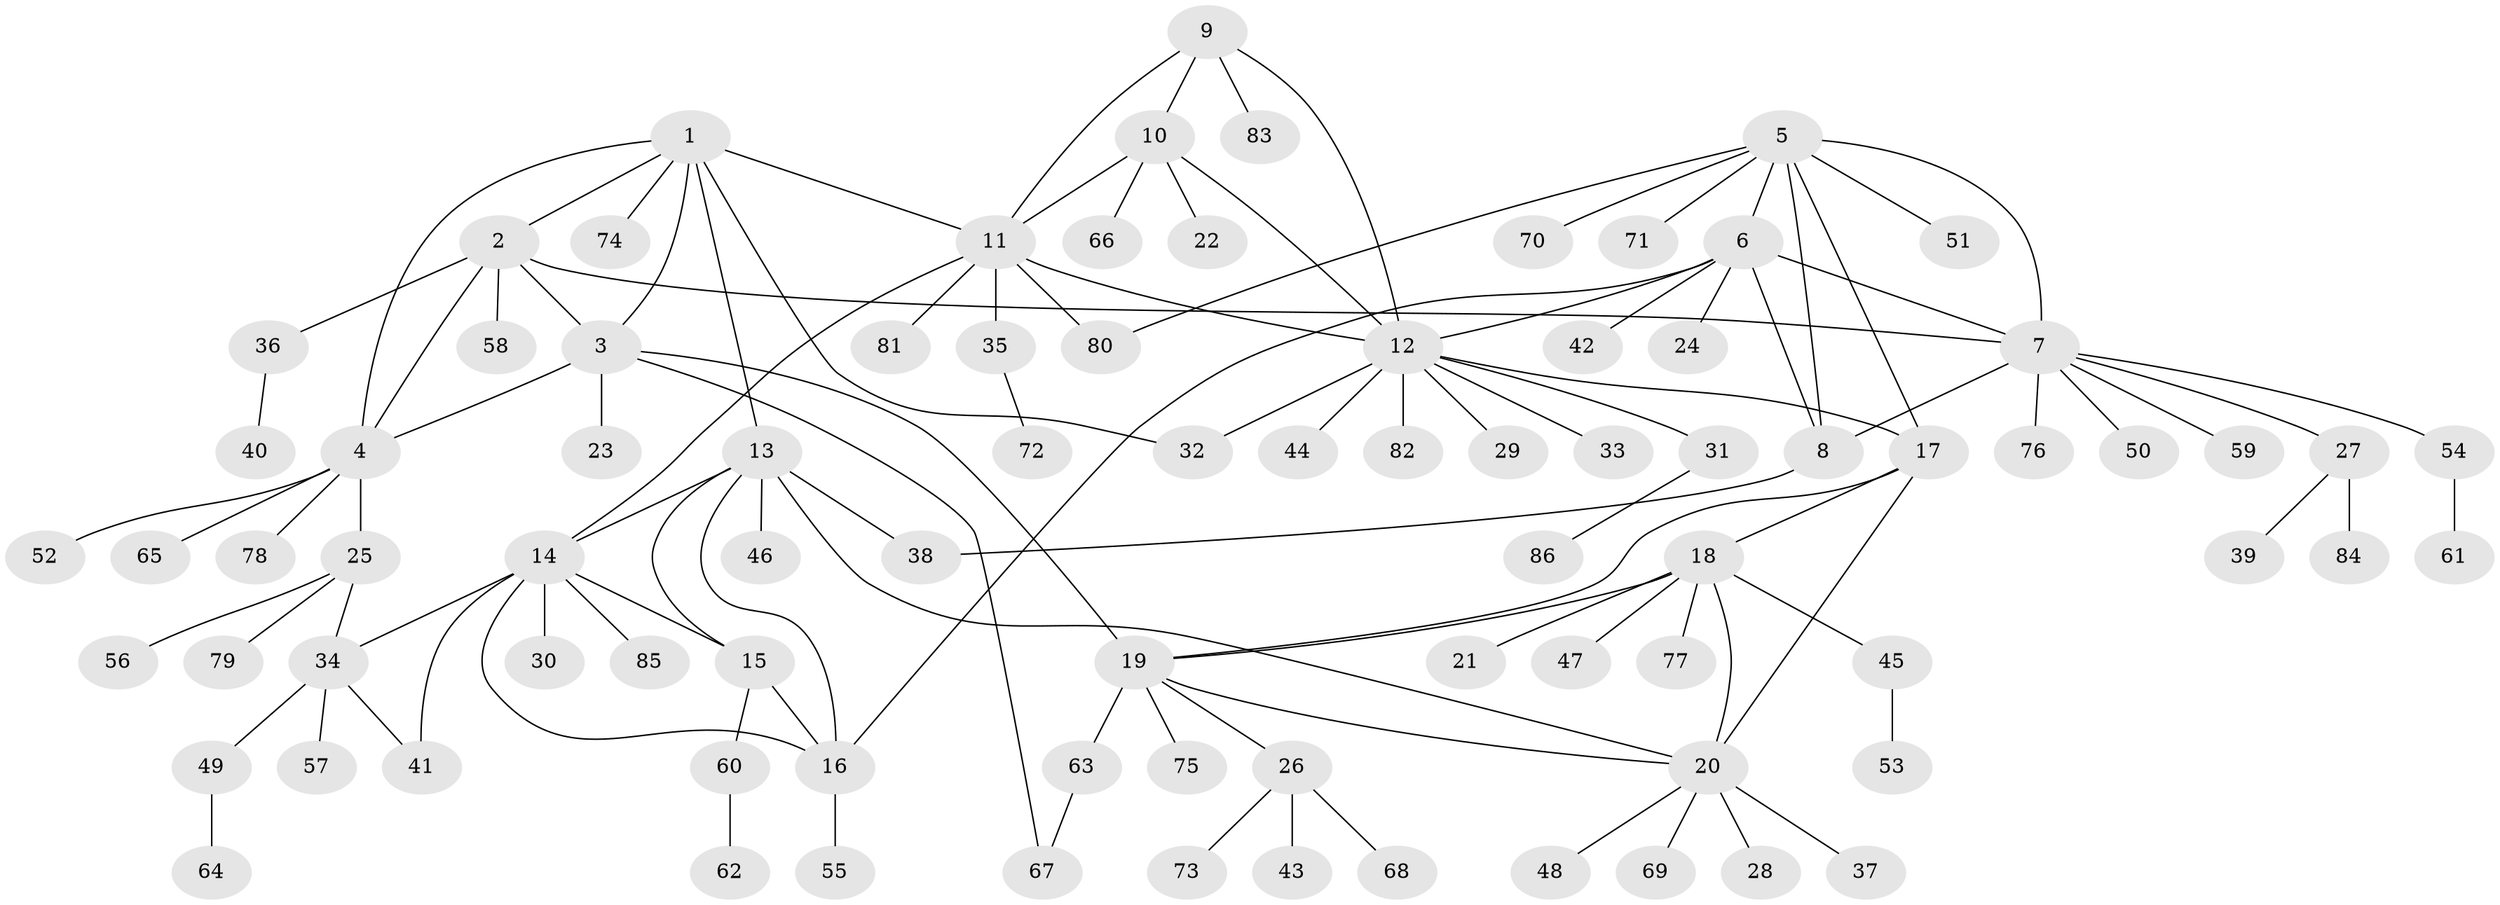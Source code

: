 // coarse degree distribution, {5: 0.08108108108108109, 7: 0.05405405405405406, 1: 0.4864864864864865, 4: 0.16216216216216217, 3: 0.02702702702702703, 6: 0.10810810810810811, 2: 0.05405405405405406, 8: 0.02702702702702703}
// Generated by graph-tools (version 1.1) at 2025/37/03/04/25 23:37:51]
// undirected, 86 vertices, 112 edges
graph export_dot {
  node [color=gray90,style=filled];
  1;
  2;
  3;
  4;
  5;
  6;
  7;
  8;
  9;
  10;
  11;
  12;
  13;
  14;
  15;
  16;
  17;
  18;
  19;
  20;
  21;
  22;
  23;
  24;
  25;
  26;
  27;
  28;
  29;
  30;
  31;
  32;
  33;
  34;
  35;
  36;
  37;
  38;
  39;
  40;
  41;
  42;
  43;
  44;
  45;
  46;
  47;
  48;
  49;
  50;
  51;
  52;
  53;
  54;
  55;
  56;
  57;
  58;
  59;
  60;
  61;
  62;
  63;
  64;
  65;
  66;
  67;
  68;
  69;
  70;
  71;
  72;
  73;
  74;
  75;
  76;
  77;
  78;
  79;
  80;
  81;
  82;
  83;
  84;
  85;
  86;
  1 -- 2;
  1 -- 3;
  1 -- 4;
  1 -- 11;
  1 -- 13;
  1 -- 32;
  1 -- 74;
  2 -- 3;
  2 -- 4;
  2 -- 7;
  2 -- 36;
  2 -- 58;
  3 -- 4;
  3 -- 19;
  3 -- 23;
  3 -- 67;
  4 -- 25;
  4 -- 52;
  4 -- 65;
  4 -- 78;
  5 -- 6;
  5 -- 7;
  5 -- 8;
  5 -- 17;
  5 -- 51;
  5 -- 70;
  5 -- 71;
  5 -- 80;
  6 -- 7;
  6 -- 8;
  6 -- 12;
  6 -- 16;
  6 -- 24;
  6 -- 42;
  7 -- 8;
  7 -- 27;
  7 -- 50;
  7 -- 54;
  7 -- 59;
  7 -- 76;
  8 -- 38;
  9 -- 10;
  9 -- 11;
  9 -- 12;
  9 -- 83;
  10 -- 11;
  10 -- 12;
  10 -- 22;
  10 -- 66;
  11 -- 12;
  11 -- 14;
  11 -- 35;
  11 -- 80;
  11 -- 81;
  12 -- 17;
  12 -- 29;
  12 -- 31;
  12 -- 32;
  12 -- 33;
  12 -- 44;
  12 -- 82;
  13 -- 14;
  13 -- 15;
  13 -- 16;
  13 -- 20;
  13 -- 38;
  13 -- 46;
  14 -- 15;
  14 -- 16;
  14 -- 30;
  14 -- 34;
  14 -- 41;
  14 -- 85;
  15 -- 16;
  15 -- 60;
  16 -- 55;
  17 -- 18;
  17 -- 19;
  17 -- 20;
  18 -- 19;
  18 -- 20;
  18 -- 21;
  18 -- 45;
  18 -- 47;
  18 -- 77;
  19 -- 20;
  19 -- 26;
  19 -- 63;
  19 -- 75;
  20 -- 28;
  20 -- 37;
  20 -- 48;
  20 -- 69;
  25 -- 34;
  25 -- 56;
  25 -- 79;
  26 -- 43;
  26 -- 68;
  26 -- 73;
  27 -- 39;
  27 -- 84;
  31 -- 86;
  34 -- 41;
  34 -- 49;
  34 -- 57;
  35 -- 72;
  36 -- 40;
  45 -- 53;
  49 -- 64;
  54 -- 61;
  60 -- 62;
  63 -- 67;
}
